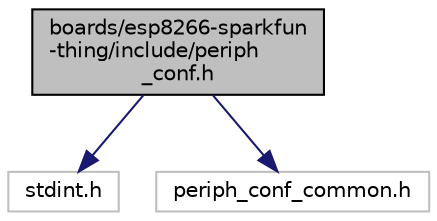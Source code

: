 digraph "boards/esp8266-sparkfun-thing/include/periph_conf.h"
{
 // LATEX_PDF_SIZE
  edge [fontname="Helvetica",fontsize="10",labelfontname="Helvetica",labelfontsize="10"];
  node [fontname="Helvetica",fontsize="10",shape=record];
  Node1 [label="boards/esp8266-sparkfun\l-thing/include/periph\l_conf.h",height=0.2,width=0.4,color="black", fillcolor="grey75", style="filled", fontcolor="black",tooltip="Board specific configuration of MCU periphery for SparkFun ESP8266 Thing boards."];
  Node1 -> Node2 [color="midnightblue",fontsize="10",style="solid",fontname="Helvetica"];
  Node2 [label="stdint.h",height=0.2,width=0.4,color="grey75", fillcolor="white", style="filled",tooltip=" "];
  Node1 -> Node3 [color="midnightblue",fontsize="10",style="solid",fontname="Helvetica"];
  Node3 [label="periph_conf_common.h",height=0.2,width=0.4,color="grey75", fillcolor="white", style="filled",tooltip=" "];
}

